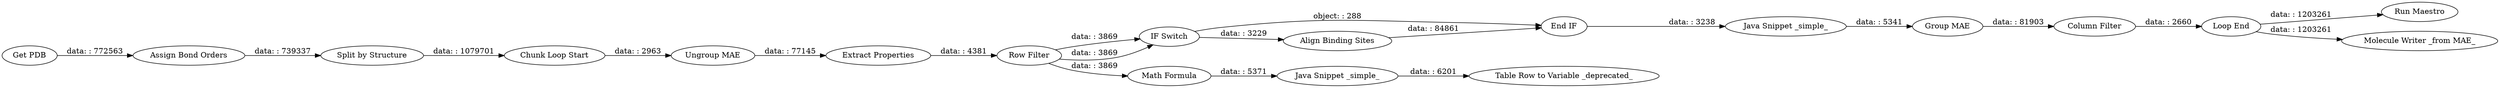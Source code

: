 digraph {
	"6520079955701027218_47" [label="End IF"]
	"2783916552864387710_52" [label="Java Snippet _simple_"]
	"2181106973318344813_68" [label="Java Snippet _simple_"]
	"2783916552864387710_72" [label="Row Filter"]
	"6520079955701027218_46" [label="IF Switch"]
	"-4411675930879800924_11" [label="Split by Structure"]
	"2181106973318344813_69" [label="Column Filter"]
	"2181106973318344813_56" [label="Group MAE"]
	"6520079955701027218_82" [label="Chunk Loop Start"]
	"2783916552864387710_49" [label="Math Formula"]
	"2783916552864387710_55" [label="Ungroup MAE"]
	"6520079955701027218_77" [label="Run Maestro"]
	"-4411675930879800924_70" [label="Assign Bond Orders"]
	"6520079955701027218_81" [label="Align Binding Sites"]
	"6520079955701027218_83" [label="Loop End"]
	"6520079955701027218_86" [label="Molecule Writer _from MAE_"]
	"6520079955701027218_73" [label="Get PDB"]
	"2783916552864387710_51" [label="Table Row to Variable _deprecated_"]
	"2783916552864387710_79" [label="Extract Properties"]
	"2783916552864387710_49" -> "2783916552864387710_52" [label="data: : 5371"]
	"6520079955701027218_73" -> "-4411675930879800924_70" [label="data: : 772563"]
	"2181106973318344813_69" -> "6520079955701027218_83" [label="data: : 2660"]
	"2783916552864387710_52" -> "2783916552864387710_51" [label="data: : 6201"]
	"2783916552864387710_72" -> "2783916552864387710_49" [label="data: : 3869"]
	"2181106973318344813_56" -> "2181106973318344813_69" [label="data: : 81903"]
	"6520079955701027218_46" -> "6520079955701027218_47" [label="object: : 288"]
	"6520079955701027218_46" -> "6520079955701027218_81" [label="data: : 3229"]
	"2783916552864387710_72" -> "6520079955701027218_46" [label="data: : 3869"]
	"-4411675930879800924_11" -> "6520079955701027218_82" [label="data: : 1079701"]
	"6520079955701027218_83" -> "6520079955701027218_77" [label="data: : 1203261"]
	"2783916552864387710_79" -> "2783916552864387710_72" [label="data: : 4381"]
	"2181106973318344813_68" -> "2181106973318344813_56" [label="data: : 5341"]
	"6520079955701027218_47" -> "2181106973318344813_68" [label="data: : 3238"]
	"2783916552864387710_72" -> "6520079955701027218_46" [label="data: : 3869"]
	"2783916552864387710_55" -> "2783916552864387710_79" [label="data: : 77145"]
	"6520079955701027218_81" -> "6520079955701027218_47" [label="data: : 84861"]
	"6520079955701027218_82" -> "2783916552864387710_55" [label="data: : 2963"]
	"6520079955701027218_83" -> "6520079955701027218_86" [label="data: : 1203261"]
	"-4411675930879800924_70" -> "-4411675930879800924_11" [label="data: : 739337"]
	rankdir=LR
}
